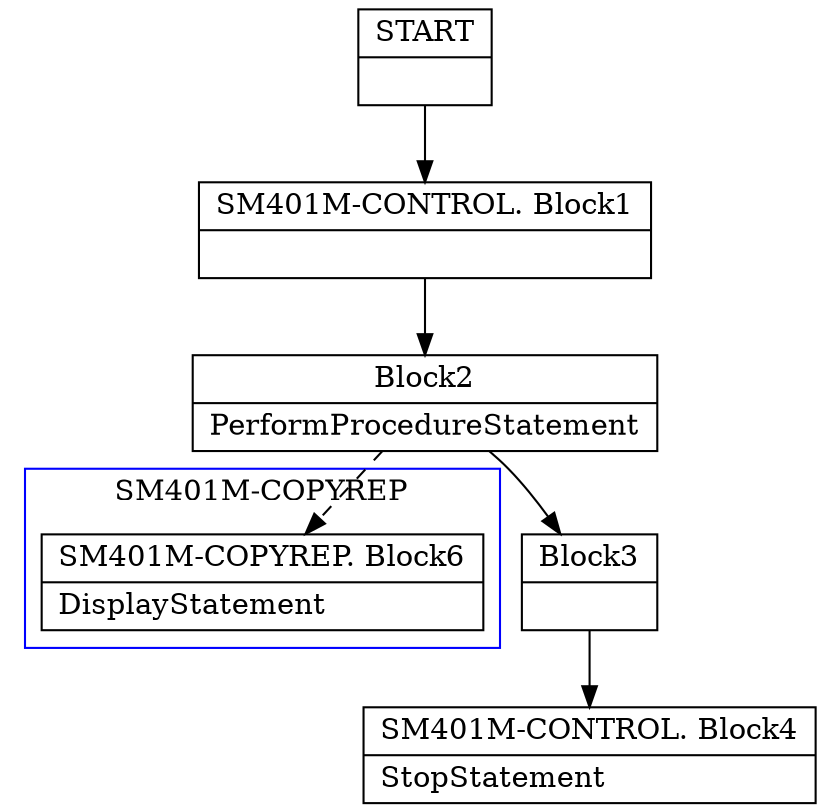 digraph Cfg {
compound=true;
node [
shape = "record"
]

edge [
arrowtail = "empty"
]
Block0 [
label = "{START|}"
]
Block1 [
label = "{SM401M-CONTROL. Block1|}"
]
Block2 [
label = "{Block2|PerformProcedureStatement\l}"
]
subgraph cluster_1{
color = blue;
label = "SM401M-COPYREP";
Block6 [
label = "{SM401M-COPYREP. Block6|DisplayStatement\l}"
]

}
Block2 -> Block6 [style=dashed]

Block3 [
label = "{Block3|}"
]
Block4 [
label = "{SM401M-CONTROL. Block4|StopStatement\l}"
]
Block0 -> Block1
Block1 -> Block2
Block2 -> Block3
Block3 -> Block4

}
